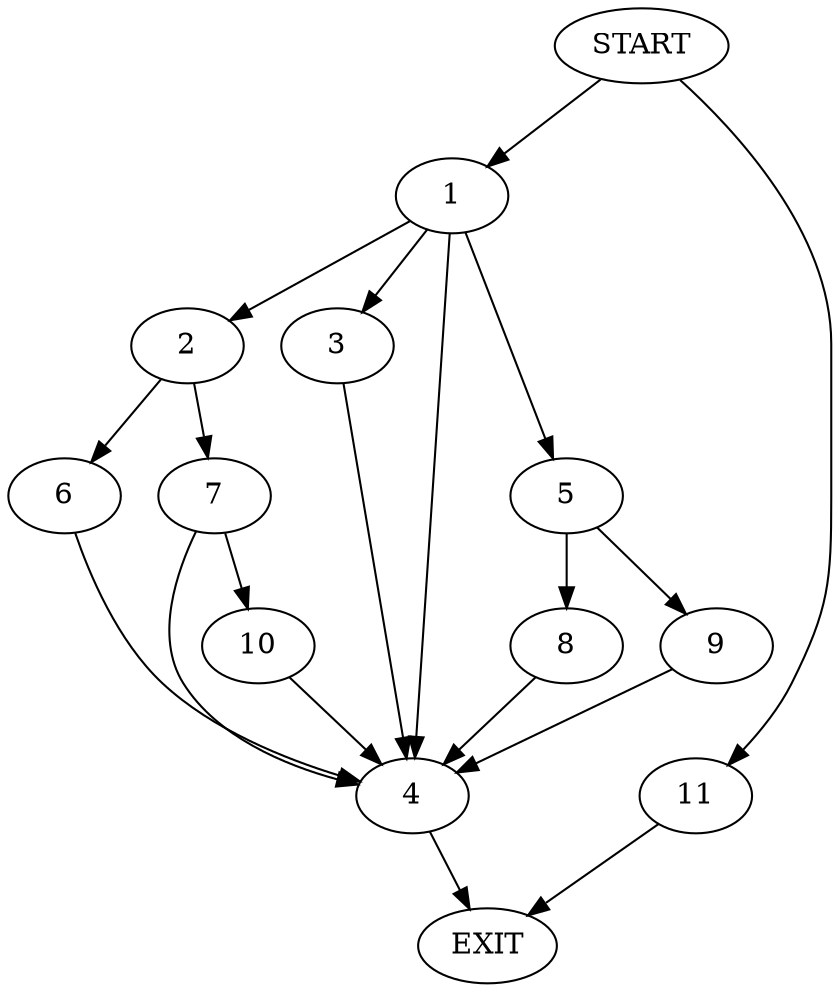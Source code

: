 digraph {
0 [label="START"]
12 [label="EXIT"]
0 -> 1
1 -> 2
1 -> 3
1 -> 4
1 -> 5
2 -> 6
2 -> 7
4 -> 12
3 -> 4
5 -> 8
5 -> 9
6 -> 4
7 -> 10
7 -> 4
10 -> 4
9 -> 4
8 -> 4
0 -> 11
11 -> 12
}
